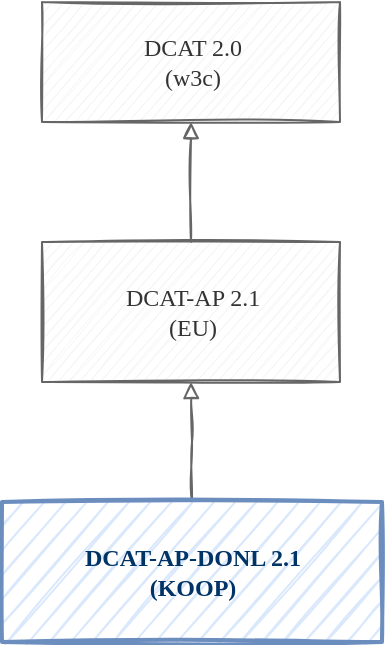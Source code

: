 <mxfile version="20.2.7" type="device"><diagram id="GzE-Odir2fNMCgksI5eH" name="Page-1"><mxGraphModel dx="1422" dy="762" grid="1" gridSize="10" guides="1" tooltips="1" connect="1" arrows="1" fold="1" page="1" pageScale="1" pageWidth="827" pageHeight="1169" math="0" shadow="0"><root><mxCell id="0"/><mxCell id="1" parent="0"/><mxCell id="tke61d3qQjYappHXbXBT-1" value="DCAT 2.0&lt;br&gt;(w3c)" style="html=1;fillColor=#f5f5f5;fontColor=#333333;strokeColor=#666666;sketch=1;fontStyle=0;fontFamily=Georgia;" vertex="1" parent="1"><mxGeometry x="320" y="70" width="149" height="60" as="geometry"/></mxCell><mxCell id="tke61d3qQjYappHXbXBT-5" style="edgeStyle=orthogonalEdgeStyle;rounded=0;orthogonalLoop=1;jettySize=auto;html=1;endArrow=block;endFill=0;fillColor=#f5f5f5;strokeColor=#666666;sketch=1;fontStyle=0;fontFamily=Georgia;" edge="1" parent="1" source="tke61d3qQjYappHXbXBT-2" target="tke61d3qQjYappHXbXBT-1"><mxGeometry relative="1" as="geometry"/></mxCell><mxCell id="tke61d3qQjYappHXbXBT-2" value="DCAT-AP 2.1&lt;br&gt;(EU)" style="html=1;fillColor=#f5f5f5;fontColor=#333333;strokeColor=#666666;sketch=1;fontStyle=0;fontFamily=Georgia;" vertex="1" parent="1"><mxGeometry x="320" y="190" width="149" height="70" as="geometry"/></mxCell><mxCell id="tke61d3qQjYappHXbXBT-4" style="edgeStyle=orthogonalEdgeStyle;rounded=0;orthogonalLoop=1;jettySize=auto;html=1;entryX=0.5;entryY=1;entryDx=0;entryDy=0;endArrow=block;endFill=0;fillColor=#f5f5f5;strokeColor=#666666;sketch=1;fontStyle=0;fontFamily=Georgia;" edge="1" parent="1" source="tke61d3qQjYappHXbXBT-3" target="tke61d3qQjYappHXbXBT-2"><mxGeometry relative="1" as="geometry"/></mxCell><mxCell id="tke61d3qQjYappHXbXBT-3" value="DCAT-AP-DONL 2.1&lt;br&gt;(KOOP)" style="html=1;fillColor=#dae8fc;strokeColor=#6c8ebf;sketch=1;fontStyle=1;fontFamily=Georgia;strokeWidth=2;fontColor=#003366;" vertex="1" parent="1"><mxGeometry x="300" y="320" width="190" height="70" as="geometry"/></mxCell></root></mxGraphModel></diagram></mxfile>